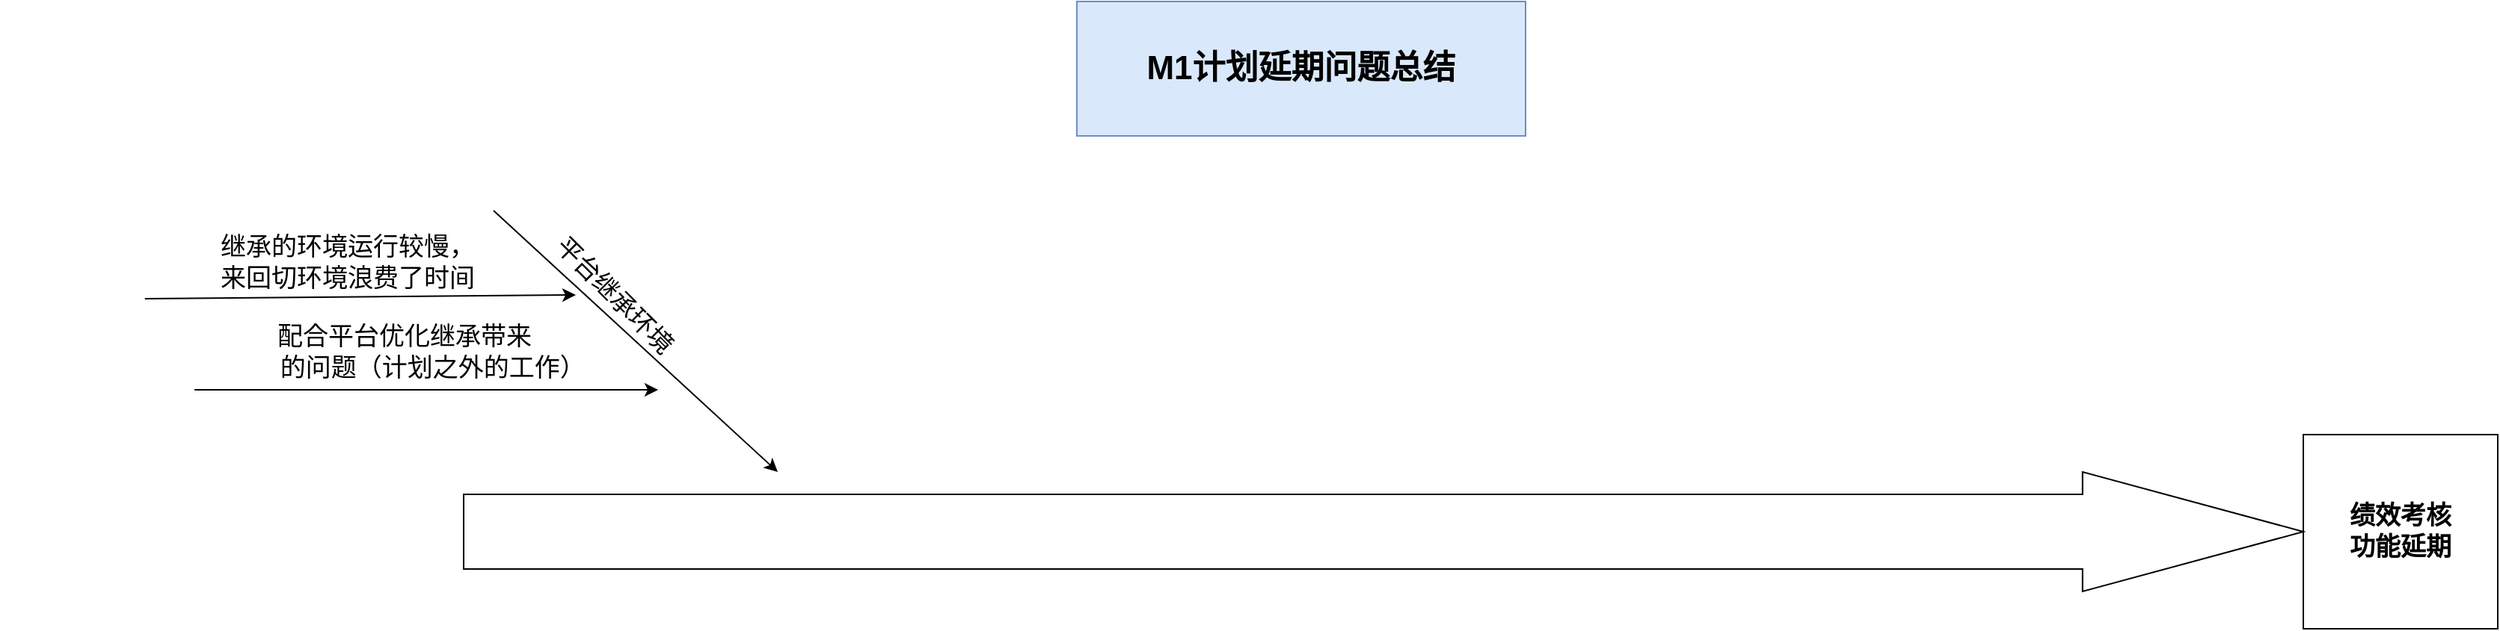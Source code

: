 <mxfile version="16.5.3" type="github">
  <diagram id="QHtwgJzUFFGJsDkYa1ve" name="第 1 页">
    <mxGraphModel dx="2889" dy="1122" grid="1" gridSize="10" guides="1" tooltips="1" connect="1" arrows="1" fold="1" page="1" pageScale="1" pageWidth="827" pageHeight="1169" math="0" shadow="0">
      <root>
        <mxCell id="0" />
        <mxCell id="1" parent="0" />
        <mxCell id="eNco1QbgEmGTv8bzj9Uy-3" value="绩效考核&lt;br style=&quot;font-size: 17px;&quot;&gt;功能延期" style="whiteSpace=wrap;html=1;aspect=fixed;fontStyle=1;fontSize=17;" vertex="1" parent="1">
          <mxGeometry x="1220" y="450" width="130" height="130" as="geometry" />
        </mxCell>
        <mxCell id="eNco1QbgEmGTv8bzj9Uy-5" value="M1计划延期问题总结" style="rounded=0;whiteSpace=wrap;html=1;fontStyle=1;fontSize=22;labelBackgroundColor=none;fillColor=#dae8fc;strokeColor=#6c8ebf;" vertex="1" parent="1">
          <mxGeometry x="400" y="160" width="300" height="90" as="geometry" />
        </mxCell>
        <mxCell id="eNco1QbgEmGTv8bzj9Uy-6" value="" style="shape=singleArrow;whiteSpace=wrap;html=1;labelBackgroundColor=none;fontSize=17;arrowWidth=0.625;arrowSize=0.12;" vertex="1" parent="1">
          <mxGeometry x="-10" y="475" width="1230" height="80" as="geometry" />
        </mxCell>
        <mxCell id="eNco1QbgEmGTv8bzj9Uy-8" value="" style="endArrow=classic;html=1;rounded=0;fontSize=17;" edge="1" parent="1">
          <mxGeometry width="50" height="50" relative="1" as="geometry">
            <mxPoint x="10" y="300" as="sourcePoint" />
            <mxPoint x="200" y="475" as="targetPoint" />
          </mxGeometry>
        </mxCell>
        <mxCell id="eNco1QbgEmGTv8bzj9Uy-9" value="平台继承环境" style="text;html=1;align=center;verticalAlign=middle;resizable=0;points=[];autosize=1;strokeColor=none;fillColor=none;fontSize=17;rotation=45;" vertex="1" parent="1">
          <mxGeometry x="30" y="342" width="120" height="30" as="geometry" />
        </mxCell>
        <mxCell id="eNco1QbgEmGTv8bzj9Uy-10" value="" style="endArrow=classic;html=1;rounded=0;fontSize=17;exitX=0.269;exitY=0.98;exitDx=0;exitDy=0;exitPerimeter=0;" edge="1" parent="1" source="eNco1QbgEmGTv8bzj9Uy-11">
          <mxGeometry width="50" height="50" relative="1" as="geometry">
            <mxPoint x="-320" y="357" as="sourcePoint" />
            <mxPoint x="65" y="356.5" as="targetPoint" />
          </mxGeometry>
        </mxCell>
        <mxCell id="eNco1QbgEmGTv8bzj9Uy-11" value="&amp;nbsp; &amp;nbsp; &amp;nbsp; &amp;nbsp; &amp;nbsp; &amp;nbsp; &amp;nbsp; &amp;nbsp; &amp;nbsp; &amp;nbsp; &amp;nbsp; 继承的环境运行较慢，&lt;br&gt;&amp;nbsp; &amp;nbsp; &amp;nbsp; &amp;nbsp; &amp;nbsp; &amp;nbsp; &amp;nbsp; &amp;nbsp; &amp;nbsp; &amp;nbsp; &amp;nbsp; &amp;nbsp; &amp;nbsp; &amp;nbsp; &amp;nbsp;来回切环境浪费了时间&amp;nbsp; &amp;nbsp; &amp;nbsp; &amp;nbsp;" style="text;html=1;align=center;verticalAlign=middle;resizable=0;points=[];autosize=1;strokeColor=none;fillColor=none;fontSize=17;" vertex="1" parent="1">
          <mxGeometry x="-320" y="310" width="360" height="50" as="geometry" />
        </mxCell>
        <mxCell id="eNco1QbgEmGTv8bzj9Uy-12" value="配合平台优化继承带来&lt;br&gt;&amp;nbsp; &amp;nbsp; &amp;nbsp; &amp;nbsp; 的问题（计划之外的工作）" style="text;html=1;align=center;verticalAlign=middle;resizable=0;points=[];autosize=1;strokeColor=none;fillColor=none;fontSize=17;" vertex="1" parent="1">
          <mxGeometry x="-180" y="370" width="260" height="50" as="geometry" />
        </mxCell>
        <mxCell id="eNco1QbgEmGTv8bzj9Uy-13" value="" style="endArrow=classic;html=1;rounded=0;fontSize=17;" edge="1" parent="1">
          <mxGeometry width="50" height="50" relative="1" as="geometry">
            <mxPoint x="-190" y="420" as="sourcePoint" />
            <mxPoint x="120" y="420" as="targetPoint" />
          </mxGeometry>
        </mxCell>
      </root>
    </mxGraphModel>
  </diagram>
</mxfile>
